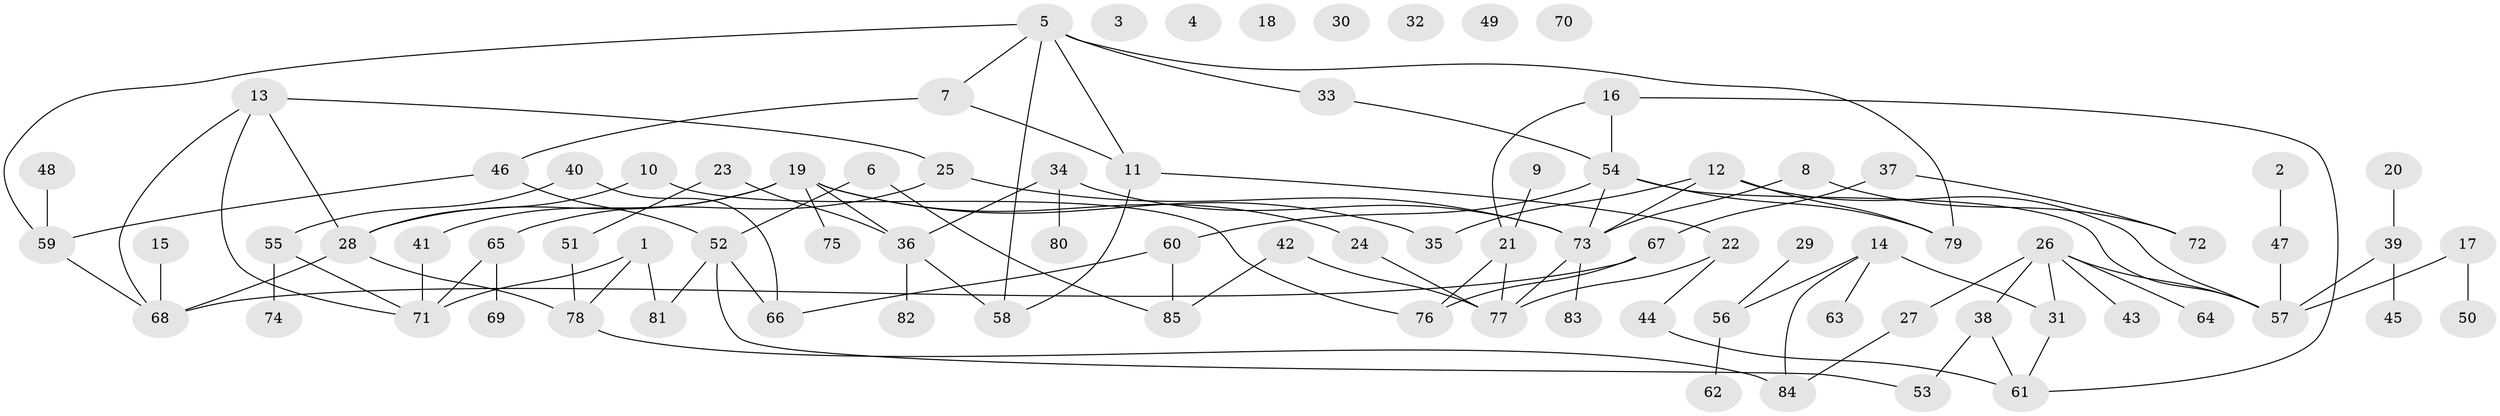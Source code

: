 // Generated by graph-tools (version 1.1) at 2025/25/03/09/25 03:25:15]
// undirected, 85 vertices, 109 edges
graph export_dot {
graph [start="1"]
  node [color=gray90,style=filled];
  1;
  2;
  3;
  4;
  5;
  6;
  7;
  8;
  9;
  10;
  11;
  12;
  13;
  14;
  15;
  16;
  17;
  18;
  19;
  20;
  21;
  22;
  23;
  24;
  25;
  26;
  27;
  28;
  29;
  30;
  31;
  32;
  33;
  34;
  35;
  36;
  37;
  38;
  39;
  40;
  41;
  42;
  43;
  44;
  45;
  46;
  47;
  48;
  49;
  50;
  51;
  52;
  53;
  54;
  55;
  56;
  57;
  58;
  59;
  60;
  61;
  62;
  63;
  64;
  65;
  66;
  67;
  68;
  69;
  70;
  71;
  72;
  73;
  74;
  75;
  76;
  77;
  78;
  79;
  80;
  81;
  82;
  83;
  84;
  85;
  1 -- 71;
  1 -- 78;
  1 -- 81;
  2 -- 47;
  5 -- 7;
  5 -- 11;
  5 -- 33;
  5 -- 58;
  5 -- 59;
  5 -- 79;
  6 -- 52;
  6 -- 85;
  7 -- 11;
  7 -- 46;
  8 -- 72;
  8 -- 73;
  9 -- 21;
  10 -- 28;
  10 -- 76;
  11 -- 22;
  11 -- 58;
  12 -- 35;
  12 -- 57;
  12 -- 73;
  12 -- 79;
  13 -- 25;
  13 -- 28;
  13 -- 68;
  13 -- 71;
  14 -- 31;
  14 -- 56;
  14 -- 63;
  14 -- 84;
  15 -- 68;
  16 -- 21;
  16 -- 54;
  16 -- 61;
  17 -- 50;
  17 -- 57;
  19 -- 24;
  19 -- 28;
  19 -- 35;
  19 -- 36;
  19 -- 41;
  19 -- 75;
  20 -- 39;
  21 -- 76;
  21 -- 77;
  22 -- 44;
  22 -- 77;
  23 -- 36;
  23 -- 51;
  24 -- 77;
  25 -- 65;
  25 -- 73;
  26 -- 27;
  26 -- 31;
  26 -- 38;
  26 -- 43;
  26 -- 57;
  26 -- 64;
  27 -- 84;
  28 -- 68;
  28 -- 78;
  29 -- 56;
  31 -- 61;
  33 -- 54;
  34 -- 36;
  34 -- 73;
  34 -- 80;
  36 -- 58;
  36 -- 82;
  37 -- 67;
  37 -- 72;
  38 -- 53;
  38 -- 61;
  39 -- 45;
  39 -- 57;
  40 -- 55;
  40 -- 66;
  41 -- 71;
  42 -- 77;
  42 -- 85;
  44 -- 61;
  46 -- 52;
  46 -- 59;
  47 -- 57;
  48 -- 59;
  51 -- 78;
  52 -- 53;
  52 -- 66;
  52 -- 81;
  54 -- 57;
  54 -- 60;
  54 -- 73;
  54 -- 79;
  55 -- 71;
  55 -- 74;
  56 -- 62;
  59 -- 68;
  60 -- 66;
  60 -- 85;
  65 -- 69;
  65 -- 71;
  67 -- 68;
  67 -- 76;
  73 -- 77;
  73 -- 83;
  78 -- 84;
}
